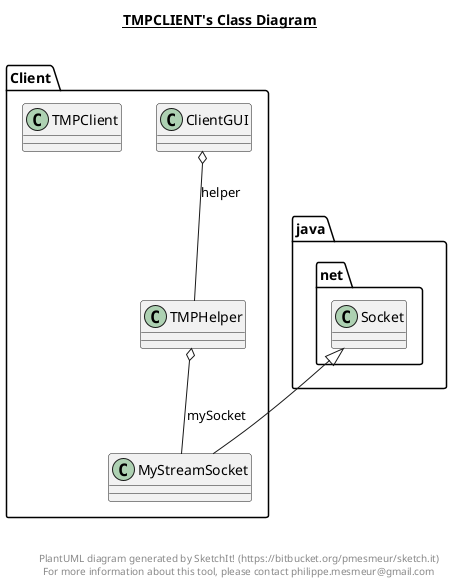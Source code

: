 @startuml

title __TMPCLIENT's Class Diagram__\n

  namespace Client {
    class Client.ClientGUI {
    }
  }
  

  namespace Client {
    class Client.MyStreamSocket {
    }
  }
  

  namespace Client {
    class Client.TMPClient {
    }
  }
  

  namespace Client {
    class Client.TMPHelper {
    }
  }
  

  Client.ClientGUI o-- Client.TMPHelper : helper
  Client.MyStreamSocket -up-|> java.net.Socket
  Client.TMPHelper o-- Client.MyStreamSocket : mySocket


right footer


PlantUML diagram generated by SketchIt! (https://bitbucket.org/pmesmeur/sketch.it)
For more information about this tool, please contact philippe.mesmeur@gmail.com
endfooter

@enduml
